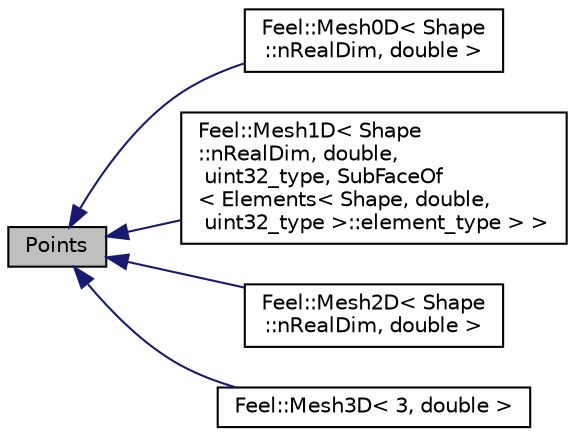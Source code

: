 digraph "Points"
{
 // LATEX_PDF_SIZE
  edge [fontname="Helvetica",fontsize="10",labelfontname="Helvetica",labelfontsize="10"];
  node [fontname="Helvetica",fontsize="10",shape=record];
  rankdir="LR";
  Node1 [label="Points",height=0.2,width=0.4,color="black", fillcolor="grey75", style="filled", fontcolor="black",tooltip=" "];
  Node1 -> Node2 [dir="back",color="midnightblue",fontsize="10",style="solid",fontname="Helvetica"];
  Node2 [label="Feel::Mesh0D\< Shape\l::nRealDim, double \>",height=0.2,width=0.4,color="black", fillcolor="white", style="filled",URL="$classFeel_1_1Mesh0D.html",tooltip="0D mesh class"];
  Node1 -> Node3 [dir="back",color="midnightblue",fontsize="10",style="solid",fontname="Helvetica"];
  Node3 [label="Feel::Mesh1D\< Shape\l::nRealDim, double,\l uint32_type, SubFaceOf\l\< Elements\< Shape, double,\l uint32_type \>::element_type \> \>",height=0.2,width=0.4,color="black", fillcolor="white", style="filled",URL="$classFeel_1_1Mesh1D.html",tooltip="1D mesh class"];
  Node1 -> Node4 [dir="back",color="midnightblue",fontsize="10",style="solid",fontname="Helvetica"];
  Node4 [label="Feel::Mesh2D\< Shape\l::nRealDim, double \>",height=0.2,width=0.4,color="black", fillcolor="white", style="filled",URL="$classFeel_1_1Mesh2D.html",tooltip="2D mesh class"];
  Node1 -> Node5 [dir="back",color="midnightblue",fontsize="10",style="solid",fontname="Helvetica"];
  Node5 [label="Feel::Mesh3D\< 3, double \>",height=0.2,width=0.4,color="black", fillcolor="white", style="filled",URL="$classFeel_1_1Mesh3D.html",tooltip="3D mesh class"];
}
